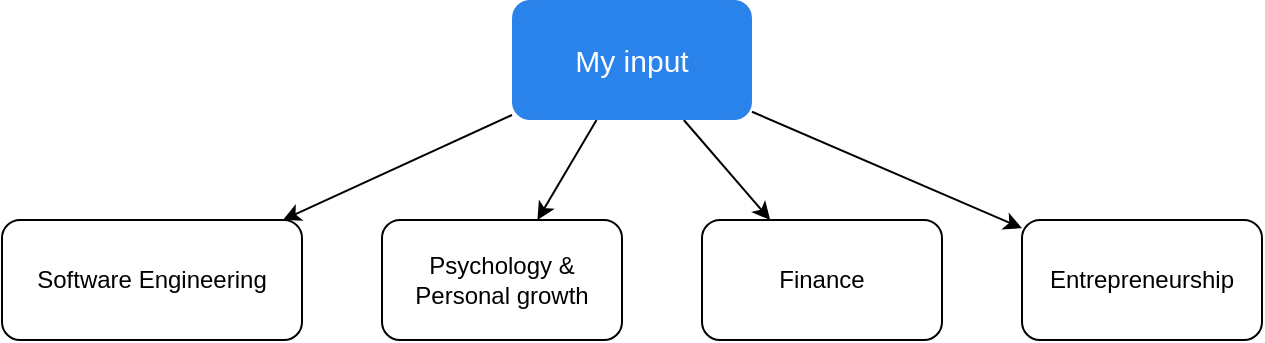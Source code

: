 <mxfile version="20.2.0" type="google"><diagram id="1bTTk2lOfOsTvkWaweD2" name="Pagina-1"><mxGraphModel grid="0" page="0" gridSize="10" guides="1" tooltips="1" connect="1" arrows="1" fold="1" pageScale="1" pageWidth="827" pageHeight="1169" math="0" shadow="0"><root><mxCell id="0"/><mxCell id="1" parent="0"/><mxCell id="BdGPtrxPkKnYUu4R_4-l-3" style="rounded=0;orthogonalLoop=1;jettySize=auto;html=1;" edge="1" parent="1" source="BdGPtrxPkKnYUu4R_4-l-1" target="BdGPtrxPkKnYUu4R_4-l-2"><mxGeometry relative="1" as="geometry"/></mxCell><mxCell id="BdGPtrxPkKnYUu4R_4-l-5" style="edgeStyle=none;rounded=0;orthogonalLoop=1;jettySize=auto;html=1;" edge="1" parent="1" source="BdGPtrxPkKnYUu4R_4-l-1" target="BdGPtrxPkKnYUu4R_4-l-4"><mxGeometry relative="1" as="geometry"/></mxCell><mxCell id="BdGPtrxPkKnYUu4R_4-l-7" style="edgeStyle=none;rounded=0;orthogonalLoop=1;jettySize=auto;html=1;" edge="1" parent="1" source="BdGPtrxPkKnYUu4R_4-l-1" target="BdGPtrxPkKnYUu4R_4-l-6"><mxGeometry relative="1" as="geometry"/></mxCell><mxCell id="BdGPtrxPkKnYUu4R_4-l-9" style="edgeStyle=none;rounded=0;orthogonalLoop=1;jettySize=auto;html=1;" edge="1" parent="1" source="BdGPtrxPkKnYUu4R_4-l-1" target="BdGPtrxPkKnYUu4R_4-l-8"><mxGeometry relative="1" as="geometry"/></mxCell><mxCell id="BdGPtrxPkKnYUu4R_4-l-1" value="My input" style="rounded=1;whiteSpace=wrap;html=1;fontSize=15;fillColor=#2a83eb;strokeColor=none;fontColor=#ffffff;" vertex="1" parent="1"><mxGeometry x="1798" y="850" width="120" height="60" as="geometry"/></mxCell><mxCell id="BdGPtrxPkKnYUu4R_4-l-2" value="Software Engineering" style="rounded=1;whiteSpace=wrap;html=1;" vertex="1" parent="1"><mxGeometry x="1543" y="960" width="150" height="60" as="geometry"/></mxCell><mxCell id="BdGPtrxPkKnYUu4R_4-l-4" value="Psychology &amp;amp; Personal growth" style="rounded=1;whiteSpace=wrap;html=1;" vertex="1" parent="1"><mxGeometry x="1733" y="960" width="120" height="60" as="geometry"/></mxCell><mxCell id="BdGPtrxPkKnYUu4R_4-l-6" value="Finance" style="rounded=1;whiteSpace=wrap;html=1;" vertex="1" parent="1"><mxGeometry x="1893" y="960" width="120" height="60" as="geometry"/></mxCell><mxCell id="BdGPtrxPkKnYUu4R_4-l-8" value="Entrepreneurship" style="rounded=1;whiteSpace=wrap;html=1;" vertex="1" parent="1"><mxGeometry x="2053" y="960" width="120" height="60" as="geometry"/></mxCell></root></mxGraphModel></diagram></mxfile>